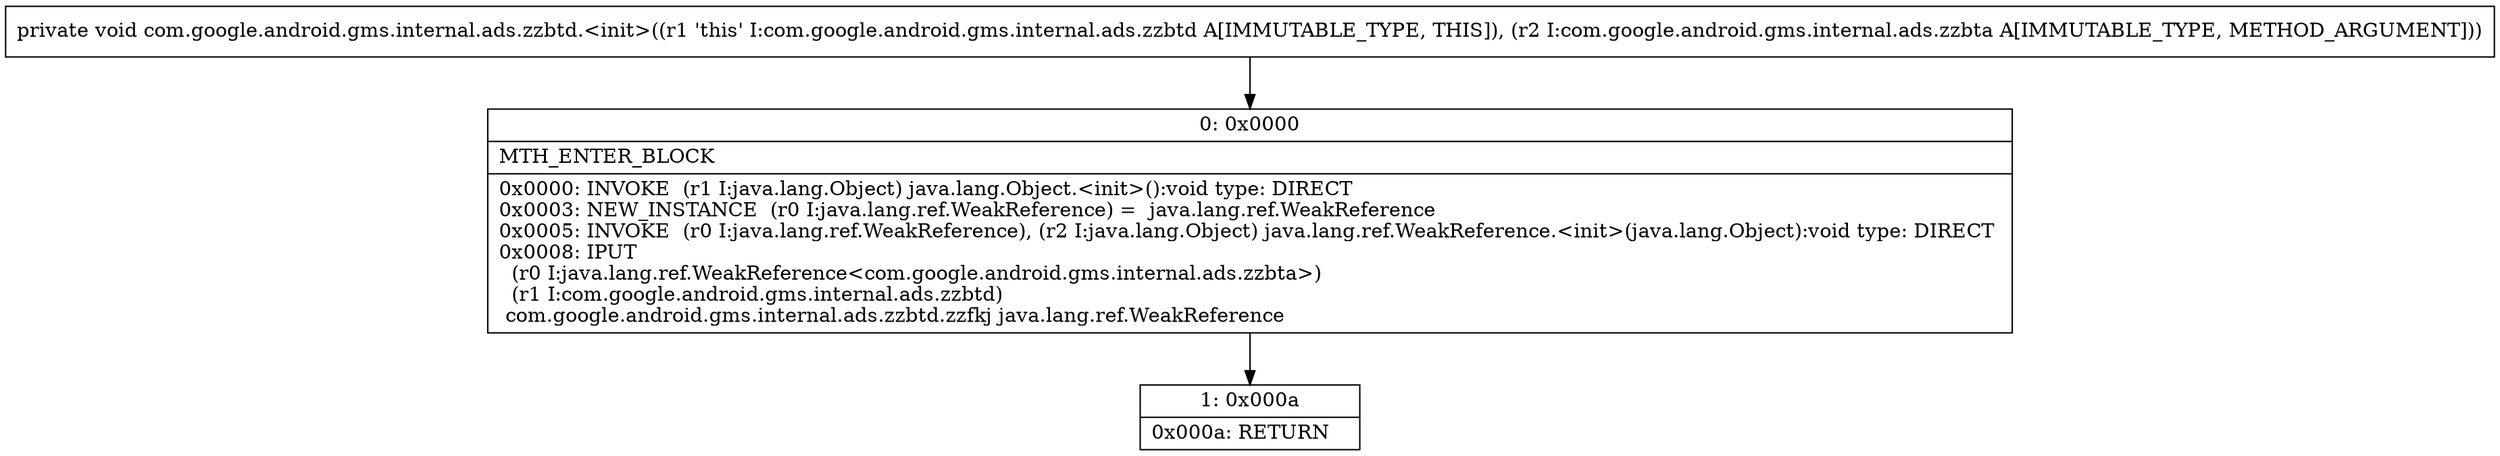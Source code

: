 digraph "CFG forcom.google.android.gms.internal.ads.zzbtd.\<init\>(Lcom\/google\/android\/gms\/internal\/ads\/zzbta;)V" {
Node_0 [shape=record,label="{0\:\ 0x0000|MTH_ENTER_BLOCK\l|0x0000: INVOKE  (r1 I:java.lang.Object) java.lang.Object.\<init\>():void type: DIRECT \l0x0003: NEW_INSTANCE  (r0 I:java.lang.ref.WeakReference) =  java.lang.ref.WeakReference \l0x0005: INVOKE  (r0 I:java.lang.ref.WeakReference), (r2 I:java.lang.Object) java.lang.ref.WeakReference.\<init\>(java.lang.Object):void type: DIRECT \l0x0008: IPUT  \l  (r0 I:java.lang.ref.WeakReference\<com.google.android.gms.internal.ads.zzbta\>)\l  (r1 I:com.google.android.gms.internal.ads.zzbtd)\l com.google.android.gms.internal.ads.zzbtd.zzfkj java.lang.ref.WeakReference \l}"];
Node_1 [shape=record,label="{1\:\ 0x000a|0x000a: RETURN   \l}"];
MethodNode[shape=record,label="{private void com.google.android.gms.internal.ads.zzbtd.\<init\>((r1 'this' I:com.google.android.gms.internal.ads.zzbtd A[IMMUTABLE_TYPE, THIS]), (r2 I:com.google.android.gms.internal.ads.zzbta A[IMMUTABLE_TYPE, METHOD_ARGUMENT])) }"];
MethodNode -> Node_0;
Node_0 -> Node_1;
}

